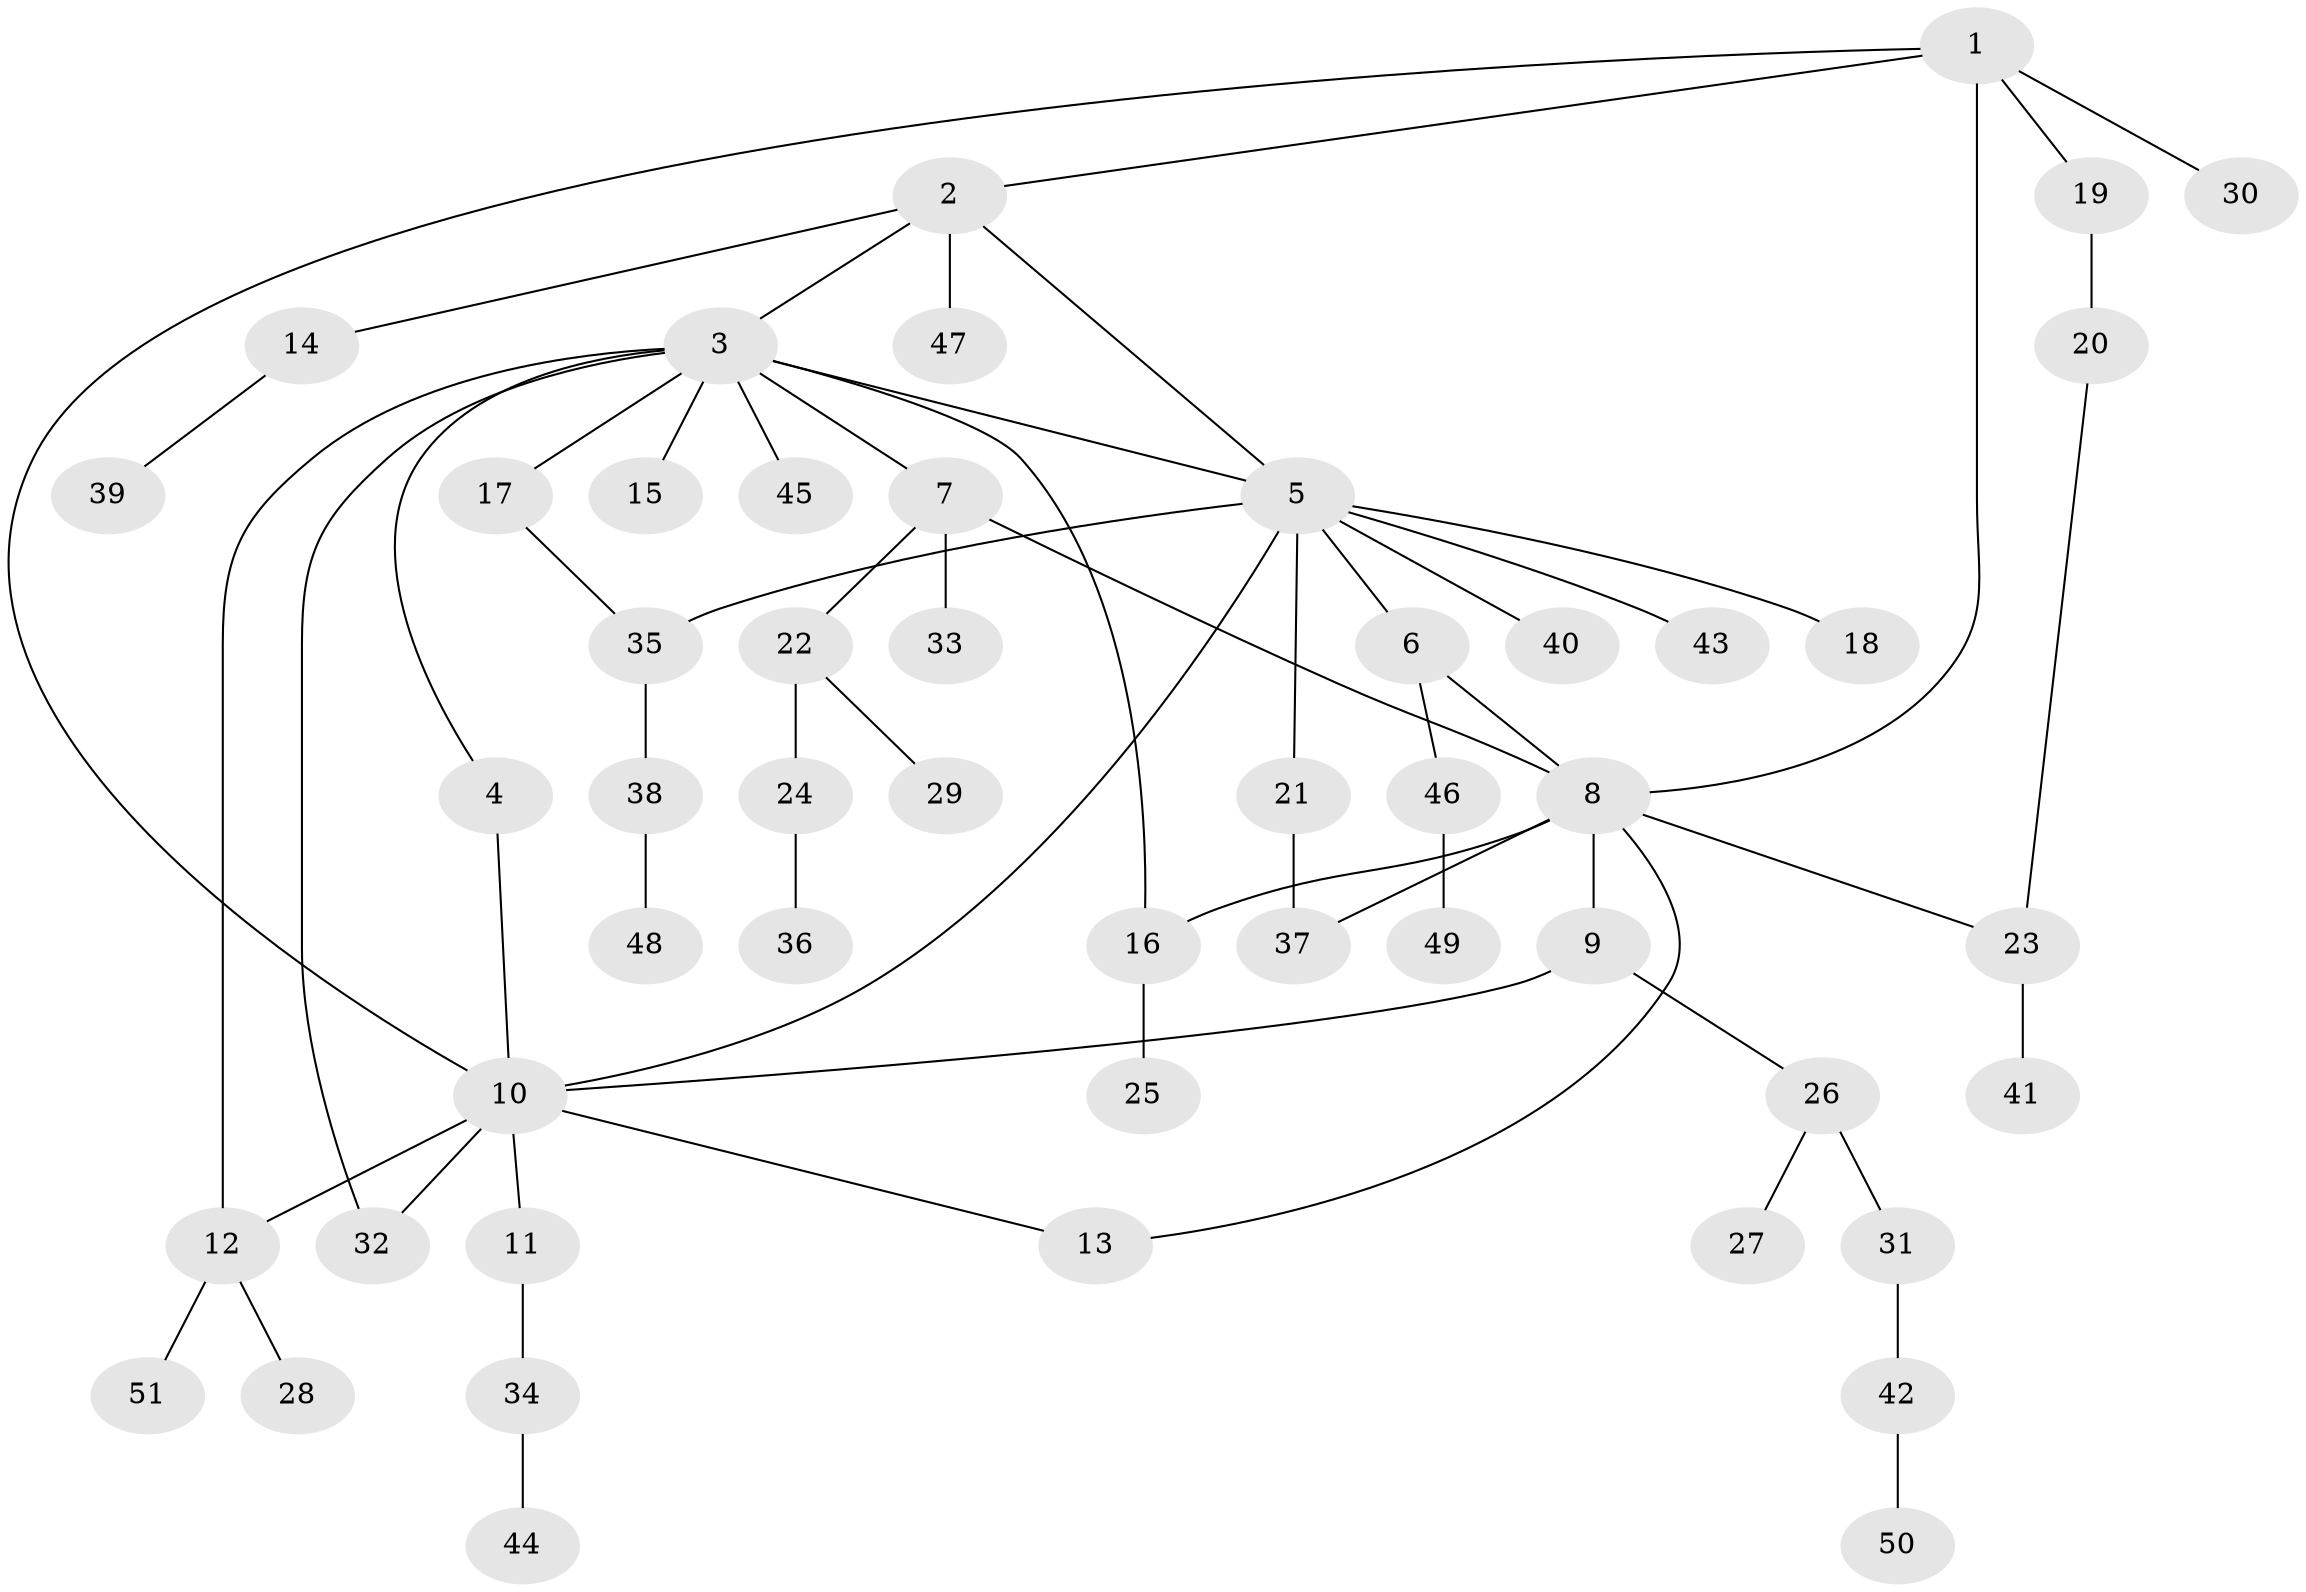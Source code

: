 // coarse degree distribution, {2: 0.36666666666666664, 11: 0.03333333333333333, 1: 0.5, 3: 0.03333333333333333, 9: 0.03333333333333333, 8: 0.03333333333333333}
// Generated by graph-tools (version 1.1) at 2025/58/03/04/25 21:58:26]
// undirected, 51 vertices, 63 edges
graph export_dot {
graph [start="1"]
  node [color=gray90,style=filled];
  1;
  2;
  3;
  4;
  5;
  6;
  7;
  8;
  9;
  10;
  11;
  12;
  13;
  14;
  15;
  16;
  17;
  18;
  19;
  20;
  21;
  22;
  23;
  24;
  25;
  26;
  27;
  28;
  29;
  30;
  31;
  32;
  33;
  34;
  35;
  36;
  37;
  38;
  39;
  40;
  41;
  42;
  43;
  44;
  45;
  46;
  47;
  48;
  49;
  50;
  51;
  1 -- 2;
  1 -- 8;
  1 -- 10;
  1 -- 19;
  1 -- 30;
  2 -- 3;
  2 -- 5;
  2 -- 14;
  2 -- 47;
  3 -- 4;
  3 -- 5;
  3 -- 7;
  3 -- 12;
  3 -- 15;
  3 -- 16;
  3 -- 17;
  3 -- 32;
  3 -- 45;
  4 -- 10;
  5 -- 6;
  5 -- 10;
  5 -- 18;
  5 -- 21;
  5 -- 35;
  5 -- 40;
  5 -- 43;
  6 -- 8;
  6 -- 46;
  7 -- 8;
  7 -- 22;
  7 -- 33;
  8 -- 9;
  8 -- 13;
  8 -- 16;
  8 -- 23;
  8 -- 37;
  9 -- 10;
  9 -- 26;
  10 -- 11;
  10 -- 12;
  10 -- 13;
  10 -- 32;
  11 -- 34;
  12 -- 28;
  12 -- 51;
  14 -- 39;
  16 -- 25;
  17 -- 35;
  19 -- 20;
  20 -- 23;
  21 -- 37;
  22 -- 24;
  22 -- 29;
  23 -- 41;
  24 -- 36;
  26 -- 27;
  26 -- 31;
  31 -- 42;
  34 -- 44;
  35 -- 38;
  38 -- 48;
  42 -- 50;
  46 -- 49;
}
